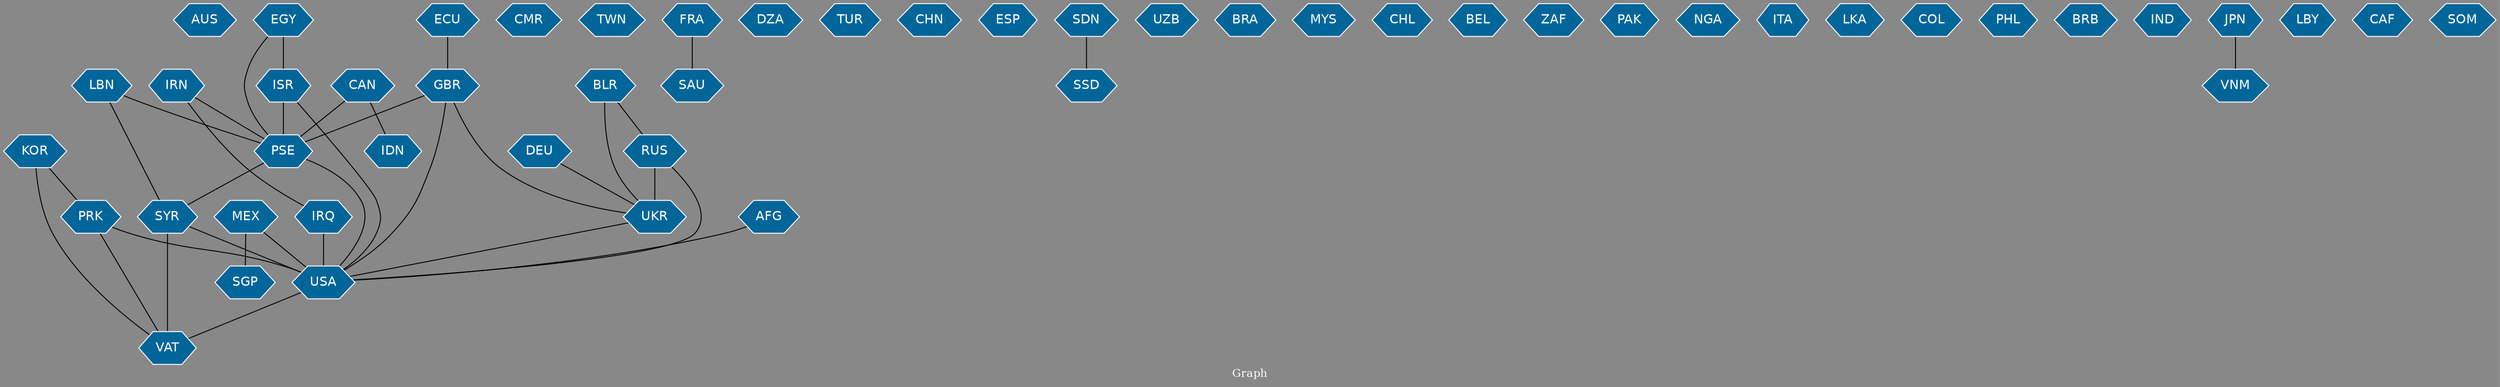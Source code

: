 // Countries together in item graph
graph {
	graph [bgcolor="#888888" fontcolor=white fontsize=12 label="Graph" outputorder=edgesfirst overlap=prism]
	node [color=white fillcolor="#006699" fontcolor=white fontname=Helvetica shape=hexagon style=filled]
	edge [arrowhead=open color=black fontcolor=white fontname=Courier fontsize=12]
		AUS [label=AUS]
		PSE [label=PSE]
		UKR [label=UKR]
		ISR [label=ISR]
		RUS [label=RUS]
		CMR [label=CMR]
		ECU [label=ECU]
		GBR [label=GBR]
		USA [label=USA]
		SYR [label=SYR]
		TWN [label=TWN]
		FRA [label=FRA]
		DZA [label=DZA]
		IRN [label=IRN]
		TUR [label=TUR]
		CHN [label=CHN]
		ESP [label=ESP]
		SSD [label=SSD]
		SDN [label=SDN]
		IRQ [label=IRQ]
		UZB [label=UZB]
		EGY [label=EGY]
		BLR [label=BLR]
		BRA [label=BRA]
		MYS [label=MYS]
		CHL [label=CHL]
		BEL [label=BEL]
		ZAF [label=ZAF]
		AFG [label=AFG]
		CAN [label=CAN]
		PAK [label=PAK]
		SAU [label=SAU]
		MEX [label=MEX]
		PRK [label=PRK]
		NGA [label=NGA]
		ITA [label=ITA]
		SGP [label=SGP]
		VAT [label=VAT]
		KOR [label=KOR]
		LKA [label=LKA]
		IDN [label=IDN]
		COL [label=COL]
		DEU [label=DEU]
		PHL [label=PHL]
		BRB [label=BRB]
		IND [label=IND]
		LBN [label=LBN]
		VNM [label=VNM]
		JPN [label=JPN]
		LBY [label=LBY]
		CAF [label=CAF]
		SOM [label=SOM]
			MEX -- USA [weight=1]
			SYR -- USA [weight=7]
			DEU -- UKR [weight=4]
			KOR -- PRK [weight=1]
			ISR -- PSE [weight=24]
			MEX -- SGP [weight=1]
			SYR -- VAT [weight=2]
			USA -- VAT [weight=2]
			IRN -- IRQ [weight=1]
			BLR -- UKR [weight=1]
			CAN -- IDN [weight=1]
			EGY -- PSE [weight=4]
			IRQ -- USA [weight=4]
			PSE -- SYR [weight=1]
			EGY -- ISR [weight=6]
			BLR -- RUS [weight=1]
			KOR -- VAT [weight=2]
			AFG -- USA [weight=3]
			GBR -- UKR [weight=1]
			CAN -- PSE [weight=1]
			JPN -- VNM [weight=1]
			FRA -- SAU [weight=1]
			RUS -- USA [weight=2]
			LBN -- PSE [weight=1]
			LBN -- SYR [weight=1]
			UKR -- USA [weight=1]
			RUS -- UKR [weight=24]
			PSE -- USA [weight=1]
			GBR -- PSE [weight=1]
			ISR -- USA [weight=1]
			ECU -- GBR [weight=1]
			SDN -- SSD [weight=3]
			PRK -- VAT [weight=1]
			IRN -- PSE [weight=1]
			PRK -- USA [weight=1]
			GBR -- USA [weight=1]
}